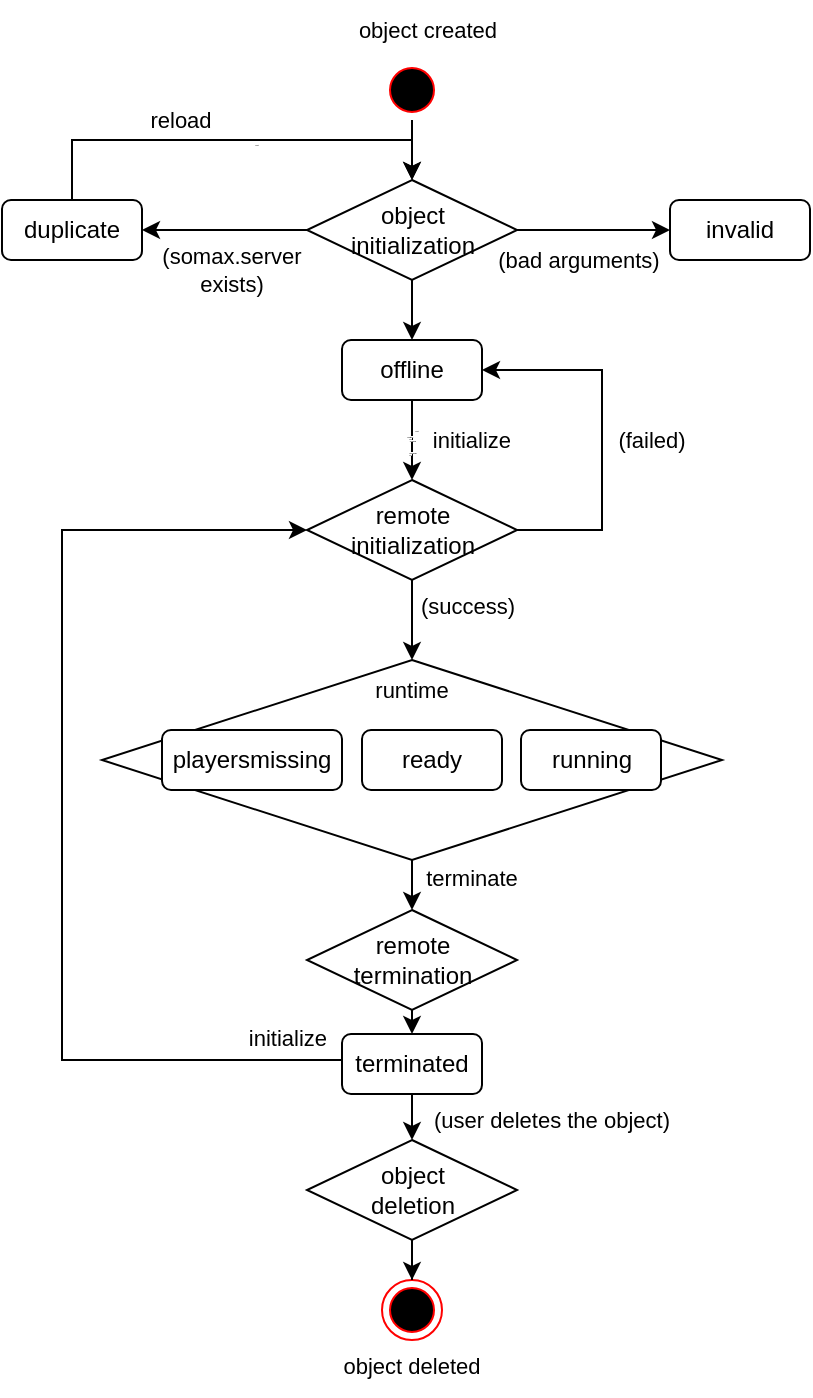 <mxfile version="20.8.16" type="device"><diagram name="Page-1" id="VIg-oq59yjnMfP5rQ9fN"><mxGraphModel dx="1114" dy="902" grid="1" gridSize="10" guides="1" tooltips="1" connect="1" arrows="1" fold="1" page="1" pageScale="1" pageWidth="827" pageHeight="1169" math="0" shadow="0"><root><mxCell id="0"/><mxCell id="1" parent="0"/><mxCell id="EOXvz1Q0bVQXABdNmoGo-68" value="" style="rhombus;whiteSpace=wrap;html=1;fontSize=11;" vertex="1" parent="1"><mxGeometry x="130" y="370" width="310" height="100" as="geometry"/></mxCell><mxCell id="EOXvz1Q0bVQXABdNmoGo-61" style="edgeStyle=orthogonalEdgeStyle;rounded=0;orthogonalLoop=1;jettySize=auto;html=1;entryX=0.5;entryY=0;entryDx=0;entryDy=0;fontSize=11;" edge="1" parent="1" target="EOXvz1Q0bVQXABdNmoGo-60"><mxGeometry relative="1" as="geometry"><mxPoint x="285" y="470" as="sourcePoint"/></mxGeometry></mxCell><mxCell id="EOXvz1Q0bVQXABdNmoGo-7" value="" style="edgeStyle=orthogonalEdgeStyle;rounded=0;orthogonalLoop=1;jettySize=auto;html=1;" edge="1" parent="1" source="EOXvz1Q0bVQXABdNmoGo-2" target="EOXvz1Q0bVQXABdNmoGo-5"><mxGeometry relative="1" as="geometry"/></mxCell><mxCell id="EOXvz1Q0bVQXABdNmoGo-2" value="" style="ellipse;html=1;shape=startState;fillColor=#000000;strokeColor=#ff0000;" vertex="1" parent="1"><mxGeometry x="270" y="70" width="30" height="30" as="geometry"/></mxCell><mxCell id="EOXvz1Q0bVQXABdNmoGo-17" value="" style="edgeStyle=orthogonalEdgeStyle;rounded=0;orthogonalLoop=1;jettySize=auto;html=1;" edge="1" parent="1" source="EOXvz1Q0bVQXABdNmoGo-5" target="EOXvz1Q0bVQXABdNmoGo-9"><mxGeometry relative="1" as="geometry"/></mxCell><mxCell id="EOXvz1Q0bVQXABdNmoGo-21" value="" style="edgeStyle=orthogonalEdgeStyle;rounded=0;orthogonalLoop=1;jettySize=auto;html=1;" edge="1" parent="1" source="EOXvz1Q0bVQXABdNmoGo-5" target="EOXvz1Q0bVQXABdNmoGo-10"><mxGeometry relative="1" as="geometry"/></mxCell><mxCell id="EOXvz1Q0bVQXABdNmoGo-25" value="" style="edgeStyle=orthogonalEdgeStyle;rounded=0;orthogonalLoop=1;jettySize=auto;html=1;" edge="1" parent="1" source="EOXvz1Q0bVQXABdNmoGo-5" target="EOXvz1Q0bVQXABdNmoGo-8"><mxGeometry relative="1" as="geometry"/></mxCell><mxCell id="EOXvz1Q0bVQXABdNmoGo-5" value="object&lt;br&gt;initialization" style="rhombus;whiteSpace=wrap;html=1;" vertex="1" parent="1"><mxGeometry x="232.5" y="130" width="105" height="50" as="geometry"/></mxCell><mxCell id="EOXvz1Q0bVQXABdNmoGo-27" value="asdasd" style="edgeStyle=orthogonalEdgeStyle;rounded=0;orthogonalLoop=1;jettySize=auto;html=1;fontSize=1;" edge="1" parent="1" source="EOXvz1Q0bVQXABdNmoGo-8" target="EOXvz1Q0bVQXABdNmoGo-11"><mxGeometry relative="1" as="geometry"/></mxCell><mxCell id="EOXvz1Q0bVQXABdNmoGo-28" value="Text" style="edgeLabel;html=1;align=center;verticalAlign=middle;resizable=0;points=[];fontSize=1;" vertex="1" connectable="0" parent="EOXvz1Q0bVQXABdNmoGo-27"><mxGeometry x="-0.05" y="-1" relative="1" as="geometry"><mxPoint as="offset"/></mxGeometry></mxCell><mxCell id="EOXvz1Q0bVQXABdNmoGo-29" value="initial" style="edgeLabel;html=1;align=center;verticalAlign=middle;resizable=0;points=[];fontSize=1;" vertex="1" connectable="0" parent="EOXvz1Q0bVQXABdNmoGo-27"><mxGeometry x="-0.1" y="-1" relative="1" as="geometry"><mxPoint as="offset"/></mxGeometry></mxCell><mxCell id="EOXvz1Q0bVQXABdNmoGo-30" value="Text" style="edgeLabel;html=1;align=center;verticalAlign=middle;resizable=0;points=[];fontSize=1;" vertex="1" connectable="0" parent="EOXvz1Q0bVQXABdNmoGo-27"><mxGeometry x="-0.272" y="2" relative="1" as="geometry"><mxPoint as="offset"/></mxGeometry></mxCell><mxCell id="EOXvz1Q0bVQXABdNmoGo-31" value="Text" style="edgeLabel;html=1;align=center;verticalAlign=middle;resizable=0;points=[];fontSize=1;" vertex="1" connectable="0" parent="EOXvz1Q0bVQXABdNmoGo-27"><mxGeometry x="-0.128" y="-2" relative="1" as="geometry"><mxPoint as="offset"/></mxGeometry></mxCell><mxCell id="EOXvz1Q0bVQXABdNmoGo-33" value="Text" style="edgeLabel;html=1;align=center;verticalAlign=middle;resizable=0;points=[];fontSize=1;" vertex="1" connectable="0" parent="EOXvz1Q0bVQXABdNmoGo-27"><mxGeometry x="0.272" y="-1" relative="1" as="geometry"><mxPoint y="1" as="offset"/></mxGeometry></mxCell><mxCell id="EOXvz1Q0bVQXABdNmoGo-35" value="adsfasdf" style="edgeLabel;html=1;align=center;verticalAlign=middle;resizable=0;points=[];fontSize=1;" vertex="1" connectable="0" parent="EOXvz1Q0bVQXABdNmoGo-27"><mxGeometry x="0.26" relative="1" as="geometry"><mxPoint y="1" as="offset"/></mxGeometry></mxCell><mxCell id="EOXvz1Q0bVQXABdNmoGo-8" value="offline" style="rounded=1;whiteSpace=wrap;html=1;" vertex="1" parent="1"><mxGeometry x="250" y="210" width="70" height="30" as="geometry"/></mxCell><mxCell id="EOXvz1Q0bVQXABdNmoGo-9" value="invalid" style="rounded=1;whiteSpace=wrap;html=1;" vertex="1" parent="1"><mxGeometry x="414" y="140" width="70" height="30" as="geometry"/></mxCell><mxCell id="EOXvz1Q0bVQXABdNmoGo-19" style="edgeStyle=orthogonalEdgeStyle;rounded=0;orthogonalLoop=1;jettySize=auto;html=1;exitX=0.5;exitY=0;exitDx=0;exitDy=0;entryX=0.5;entryY=0;entryDx=0;entryDy=0;" edge="1" parent="1" source="EOXvz1Q0bVQXABdNmoGo-10" target="EOXvz1Q0bVQXABdNmoGo-5"><mxGeometry relative="1" as="geometry"><Array as="points"><mxPoint x="115" y="110"/><mxPoint x="285" y="110"/></Array></mxGeometry></mxCell><mxCell id="EOXvz1Q0bVQXABdNmoGo-20" value="reload" style="edgeLabel;html=1;align=center;verticalAlign=middle;resizable=0;points=[];" vertex="1" connectable="0" parent="EOXvz1Q0bVQXABdNmoGo-19"><mxGeometry x="-0.235" y="2" relative="1" as="geometry"><mxPoint y="-8" as="offset"/></mxGeometry></mxCell><mxCell id="EOXvz1Q0bVQXABdNmoGo-32" value="Text" style="edgeLabel;html=1;align=center;verticalAlign=middle;resizable=0;points=[];fontSize=1;" vertex="1" connectable="0" parent="EOXvz1Q0bVQXABdNmoGo-19"><mxGeometry x="0.106" y="-2" relative="1" as="geometry"><mxPoint as="offset"/></mxGeometry></mxCell><mxCell id="EOXvz1Q0bVQXABdNmoGo-10" value="duplicate" style="rounded=1;whiteSpace=wrap;html=1;" vertex="1" parent="1"><mxGeometry x="80" y="140" width="70" height="30" as="geometry"/></mxCell><mxCell id="EOXvz1Q0bVQXABdNmoGo-38" style="edgeStyle=orthogonalEdgeStyle;rounded=0;orthogonalLoop=1;jettySize=auto;html=1;entryX=1;entryY=0.5;entryDx=0;entryDy=0;fontSize=11;exitX=1;exitY=0.5;exitDx=0;exitDy=0;" edge="1" parent="1" source="EOXvz1Q0bVQXABdNmoGo-11" target="EOXvz1Q0bVQXABdNmoGo-8"><mxGeometry relative="1" as="geometry"><Array as="points"><mxPoint x="380" y="305"/><mxPoint x="380" y="225"/></Array></mxGeometry></mxCell><mxCell id="EOXvz1Q0bVQXABdNmoGo-42" value="" style="edgeStyle=orthogonalEdgeStyle;rounded=0;orthogonalLoop=1;jettySize=auto;html=1;fontSize=11;" edge="1" parent="1" source="EOXvz1Q0bVQXABdNmoGo-11" target="EOXvz1Q0bVQXABdNmoGo-41"><mxGeometry relative="1" as="geometry"/></mxCell><mxCell id="EOXvz1Q0bVQXABdNmoGo-11" value="remote &lt;br&gt;initialization" style="rhombus;whiteSpace=wrap;html=1;" vertex="1" parent="1"><mxGeometry x="232.5" y="280" width="105" height="50" as="geometry"/></mxCell><mxCell id="EOXvz1Q0bVQXABdNmoGo-52" style="edgeStyle=orthogonalEdgeStyle;rounded=0;orthogonalLoop=1;jettySize=auto;html=1;entryX=0;entryY=0.5;entryDx=0;entryDy=0;fontSize=11;" edge="1" parent="1" source="EOXvz1Q0bVQXABdNmoGo-12" target="EOXvz1Q0bVQXABdNmoGo-11"><mxGeometry relative="1" as="geometry"><Array as="points"><mxPoint x="110" y="570"/><mxPoint x="110" y="305"/></Array></mxGeometry></mxCell><mxCell id="EOXvz1Q0bVQXABdNmoGo-55" value="" style="edgeStyle=orthogonalEdgeStyle;rounded=0;orthogonalLoop=1;jettySize=auto;html=1;fontSize=11;" edge="1" parent="1" source="EOXvz1Q0bVQXABdNmoGo-12" target="EOXvz1Q0bVQXABdNmoGo-54"><mxGeometry relative="1" as="geometry"/></mxCell><mxCell id="EOXvz1Q0bVQXABdNmoGo-12" value="terminated" style="rounded=1;whiteSpace=wrap;html=1;" vertex="1" parent="1"><mxGeometry x="250" y="557" width="70" height="30" as="geometry"/></mxCell><mxCell id="EOXvz1Q0bVQXABdNmoGo-13" value="playersmissing" style="rounded=1;whiteSpace=wrap;html=1;" vertex="1" parent="1"><mxGeometry x="160" y="405" width="90" height="30" as="geometry"/></mxCell><mxCell id="EOXvz1Q0bVQXABdNmoGo-14" value="ready" style="rounded=1;whiteSpace=wrap;html=1;" vertex="1" parent="1"><mxGeometry x="260" y="405" width="70" height="30" as="geometry"/></mxCell><mxCell id="EOXvz1Q0bVQXABdNmoGo-15" value="running" style="rounded=1;whiteSpace=wrap;html=1;" vertex="1" parent="1"><mxGeometry x="339.5" y="405" width="70" height="30" as="geometry"/></mxCell><mxCell id="EOXvz1Q0bVQXABdNmoGo-26" value="object created" style="text;html=1;strokeColor=none;fillColor=none;align=center;verticalAlign=middle;whiteSpace=wrap;rounded=0;fontSize=11;" vertex="1" parent="1"><mxGeometry x="247.5" y="40" width="90" height="30" as="geometry"/></mxCell><mxCell id="EOXvz1Q0bVQXABdNmoGo-37" value="initialize" style="text;html=1;strokeColor=none;fillColor=none;align=center;verticalAlign=middle;whiteSpace=wrap;rounded=0;fontSize=11;" vertex="1" parent="1"><mxGeometry x="290" y="250" width="50" height="20" as="geometry"/></mxCell><mxCell id="EOXvz1Q0bVQXABdNmoGo-39" value="(failed)" style="text;html=1;strokeColor=none;fillColor=none;align=center;verticalAlign=middle;whiteSpace=wrap;rounded=0;fontSize=11;" vertex="1" parent="1"><mxGeometry x="380" y="250" width="50" height="20" as="geometry"/></mxCell><mxCell id="EOXvz1Q0bVQXABdNmoGo-41" value="runtime" style="text;html=1;strokeColor=none;fillColor=none;align=center;verticalAlign=middle;whiteSpace=wrap;rounded=0;fontSize=11;" vertex="1" parent="1"><mxGeometry x="255" y="370" width="60" height="30" as="geometry"/></mxCell><mxCell id="EOXvz1Q0bVQXABdNmoGo-43" value="(success)" style="text;html=1;strokeColor=none;fillColor=none;align=center;verticalAlign=middle;whiteSpace=wrap;rounded=0;fontSize=11;" vertex="1" parent="1"><mxGeometry x="287.5" y="333" width="50" height="20" as="geometry"/></mxCell><mxCell id="EOXvz1Q0bVQXABdNmoGo-44" value="(somax.server exists)" style="text;html=1;strokeColor=none;fillColor=none;align=center;verticalAlign=middle;whiteSpace=wrap;rounded=0;fontSize=11;" vertex="1" parent="1"><mxGeometry x="170" y="165" width="50" height="20" as="geometry"/></mxCell><mxCell id="EOXvz1Q0bVQXABdNmoGo-46" value="(bad arguments)" style="text;html=1;strokeColor=none;fillColor=none;align=center;verticalAlign=middle;whiteSpace=wrap;rounded=0;fontSize=11;" vertex="1" parent="1"><mxGeometry x="327" y="160" width="82.5" height="20" as="geometry"/></mxCell><mxCell id="EOXvz1Q0bVQXABdNmoGo-47" value="" style="ellipse;html=1;shape=endState;fillColor=#000000;strokeColor=#ff0000;fontSize=11;" vertex="1" parent="1"><mxGeometry x="270" y="680" width="30" height="30" as="geometry"/></mxCell><mxCell id="EOXvz1Q0bVQXABdNmoGo-48" value="terminate" style="text;html=1;strokeColor=none;fillColor=none;align=center;verticalAlign=middle;whiteSpace=wrap;rounded=0;fontSize=11;" vertex="1" parent="1"><mxGeometry x="290" y="469" width="50" height="20" as="geometry"/></mxCell><mxCell id="EOXvz1Q0bVQXABdNmoGo-53" value="initialize" style="text;html=1;strokeColor=none;fillColor=none;align=center;verticalAlign=middle;whiteSpace=wrap;rounded=0;fontSize=11;" vertex="1" parent="1"><mxGeometry x="197.5" y="549" width="50" height="20" as="geometry"/></mxCell><mxCell id="EOXvz1Q0bVQXABdNmoGo-56" value="" style="edgeStyle=orthogonalEdgeStyle;rounded=0;orthogonalLoop=1;jettySize=auto;html=1;fontSize=11;" edge="1" parent="1" source="EOXvz1Q0bVQXABdNmoGo-54" target="EOXvz1Q0bVQXABdNmoGo-47"><mxGeometry relative="1" as="geometry"/></mxCell><mxCell id="EOXvz1Q0bVQXABdNmoGo-54" value="object &lt;br&gt;deletion" style="rhombus;whiteSpace=wrap;html=1;" vertex="1" parent="1"><mxGeometry x="232.5" y="610" width="105" height="50" as="geometry"/></mxCell><mxCell id="EOXvz1Q0bVQXABdNmoGo-57" value="object deleted" style="text;html=1;strokeColor=none;fillColor=none;align=center;verticalAlign=middle;whiteSpace=wrap;rounded=0;fontSize=11;" vertex="1" parent="1"><mxGeometry x="240" y="708" width="90" height="30" as="geometry"/></mxCell><mxCell id="EOXvz1Q0bVQXABdNmoGo-66" style="edgeStyle=orthogonalEdgeStyle;rounded=0;orthogonalLoop=1;jettySize=auto;html=1;exitX=0.5;exitY=1;exitDx=0;exitDy=0;entryX=0.5;entryY=0;entryDx=0;entryDy=0;fontSize=11;" edge="1" parent="1" source="EOXvz1Q0bVQXABdNmoGo-60" target="EOXvz1Q0bVQXABdNmoGo-12"><mxGeometry relative="1" as="geometry"/></mxCell><mxCell id="EOXvz1Q0bVQXABdNmoGo-60" value="remote &lt;br&gt;termination" style="rhombus;whiteSpace=wrap;html=1;" vertex="1" parent="1"><mxGeometry x="232.5" y="495" width="105" height="50" as="geometry"/></mxCell><mxCell id="EOXvz1Q0bVQXABdNmoGo-69" value="(user deletes the object)" style="text;html=1;strokeColor=none;fillColor=none;align=center;verticalAlign=middle;whiteSpace=wrap;rounded=0;fontSize=11;" vertex="1" parent="1"><mxGeometry x="290" y="590" width="130" height="20" as="geometry"/></mxCell></root></mxGraphModel></diagram></mxfile>